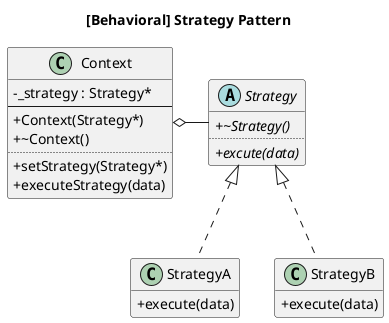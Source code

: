 ﻿@startuml
'!pragma layout smetana
skinparam classAttributeIconSize 0

title [Behavioral] Strategy Pattern

class Context {
    - _strategy : Strategy*
    --
    + Context(Strategy*)
    + ~Context()
    ..
    + setStrategy(Strategy*)
    + executeStrategy(data)
}

Abstract Strategy {
    + {abstract} ~Strategy()
    ..
    + {abstract} excute(data)
}
class StrategyA {
    + execute(data)
}
class StrategyB {
    + execute(data)
}

Context o- Strategy
Strategy <|.. StrategyA
Strategy <|.. StrategyB

hide empty members

@enduml
